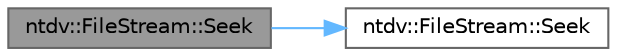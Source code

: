 digraph "ntdv::FileStream::Seek"
{
 // LATEX_PDF_SIZE
  bgcolor="transparent";
  edge [fontname=Helvetica,fontsize=10,labelfontname=Helvetica,labelfontsize=10];
  node [fontname=Helvetica,fontsize=10,shape=box,height=0.2,width=0.4];
  rankdir="LR";
  Node1 [id="Node000001",label="ntdv::FileStream::Seek",height=0.2,width=0.4,color="gray40", fillcolor="grey60", style="filled", fontcolor="black",tooltip=" "];
  Node1 -> Node2 [id="edge1_Node000001_Node000002",color="steelblue1",style="solid",tooltip=" "];
  Node2 [id="Node000002",label="ntdv::FileStream::Seek",height=0.2,width=0.4,color="grey40", fillcolor="white", style="filled",URL="$classntdv_1_1_file_stream.html#ae897501e74b3edd2d0158201582f3521",tooltip=" "];
}
